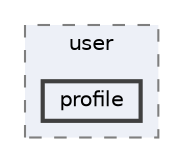 digraph "resources/views/backend/subdomain/user/profile"
{
 // LATEX_PDF_SIZE
  bgcolor="transparent";
  edge [fontname=Helvetica,fontsize=10,labelfontname=Helvetica,labelfontsize=10];
  node [fontname=Helvetica,fontsize=10,shape=box,height=0.2,width=0.4];
  compound=true
  subgraph clusterdir_5e8d22e675300da5ab7f53aeda9e2ae4 {
    graph [ bgcolor="#edf0f7", pencolor="grey50", label="user", fontname=Helvetica,fontsize=10 style="filled,dashed", URL="dir_5e8d22e675300da5ab7f53aeda9e2ae4.html",tooltip=""]
  dir_ab53f97dc474b937aa29f98050f85eba [label="profile", fillcolor="#edf0f7", color="grey25", style="filled,bold", URL="dir_ab53f97dc474b937aa29f98050f85eba.html",tooltip=""];
  }
}
